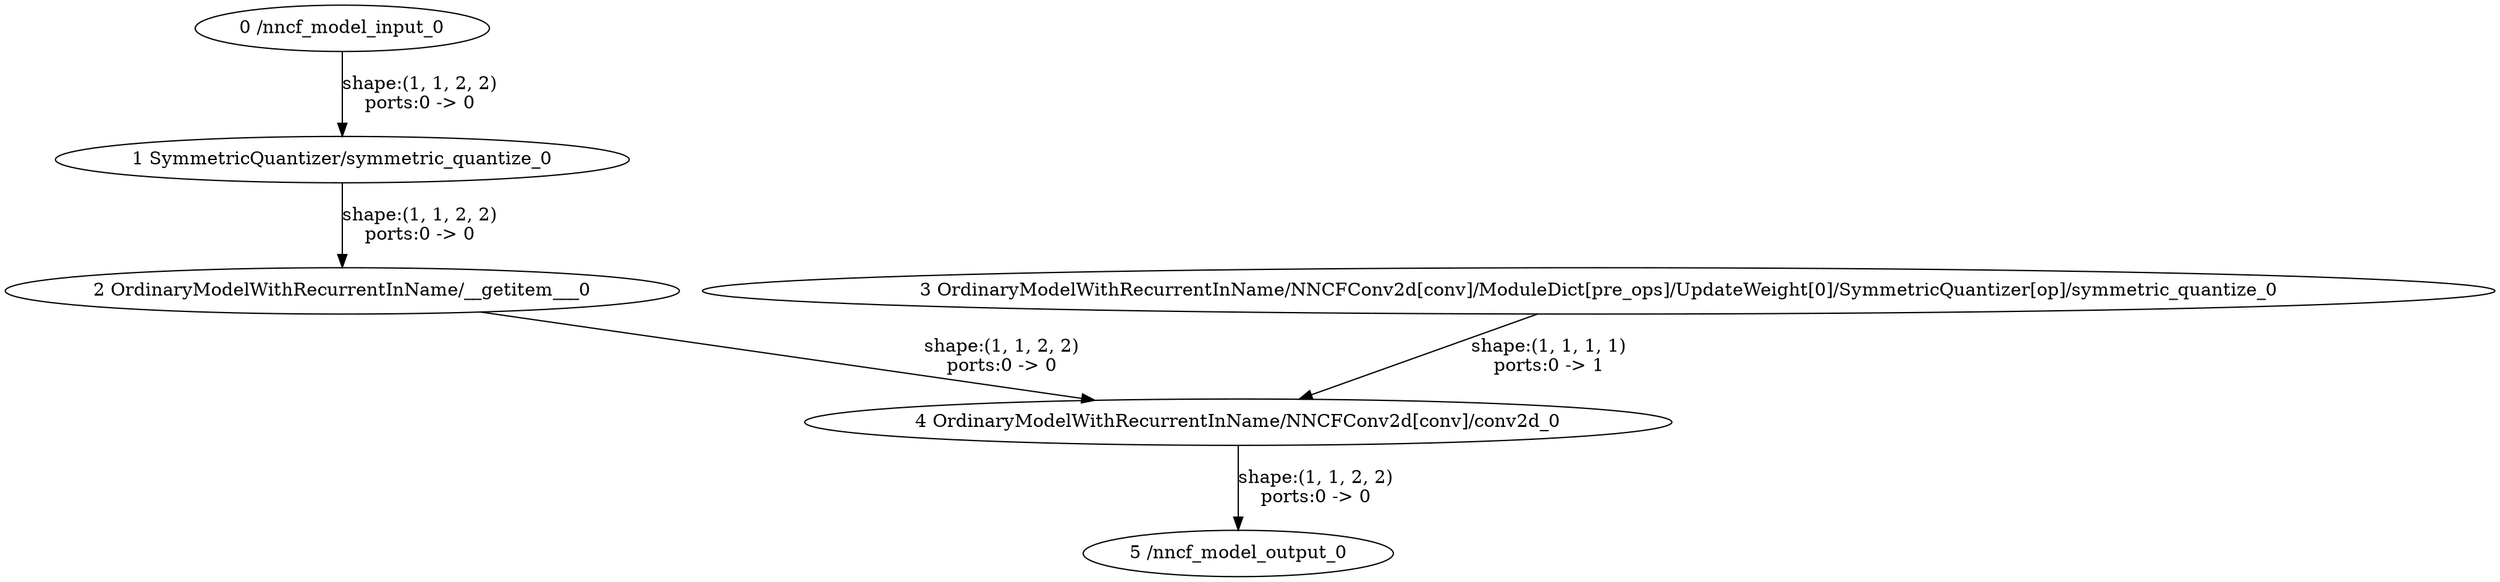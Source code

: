 strict digraph  {
"0 /nncf_model_input_0" [id=0, type=nncf_model_input];
"1 SymmetricQuantizer/symmetric_quantize_0" [id=1, type=symmetric_quantize];
"2 OrdinaryModelWithRecurrentInName/__getitem___0" [id=2, type=__getitem__];
"3 OrdinaryModelWithRecurrentInName/NNCFConv2d[conv]/ModuleDict[pre_ops]/UpdateWeight[0]/SymmetricQuantizer[op]/symmetric_quantize_0" [id=3, type=symmetric_quantize];
"4 OrdinaryModelWithRecurrentInName/NNCFConv2d[conv]/conv2d_0" [id=4, type=conv2d];
"5 /nncf_model_output_0" [id=5, type=nncf_model_output];
"0 /nncf_model_input_0" -> "1 SymmetricQuantizer/symmetric_quantize_0"  [label="shape:(1, 1, 2, 2)\nports:0 -> 0", style=solid];
"1 SymmetricQuantizer/symmetric_quantize_0" -> "2 OrdinaryModelWithRecurrentInName/__getitem___0"  [label="shape:(1, 1, 2, 2)\nports:0 -> 0", style=solid];
"2 OrdinaryModelWithRecurrentInName/__getitem___0" -> "4 OrdinaryModelWithRecurrentInName/NNCFConv2d[conv]/conv2d_0"  [label="shape:(1, 1, 2, 2)\nports:0 -> 0", style=solid];
"3 OrdinaryModelWithRecurrentInName/NNCFConv2d[conv]/ModuleDict[pre_ops]/UpdateWeight[0]/SymmetricQuantizer[op]/symmetric_quantize_0" -> "4 OrdinaryModelWithRecurrentInName/NNCFConv2d[conv]/conv2d_0"  [label="shape:(1, 1, 1, 1)\nports:0 -> 1", style=solid];
"4 OrdinaryModelWithRecurrentInName/NNCFConv2d[conv]/conv2d_0" -> "5 /nncf_model_output_0"  [label="shape:(1, 1, 2, 2)\nports:0 -> 0", style=solid];
}
